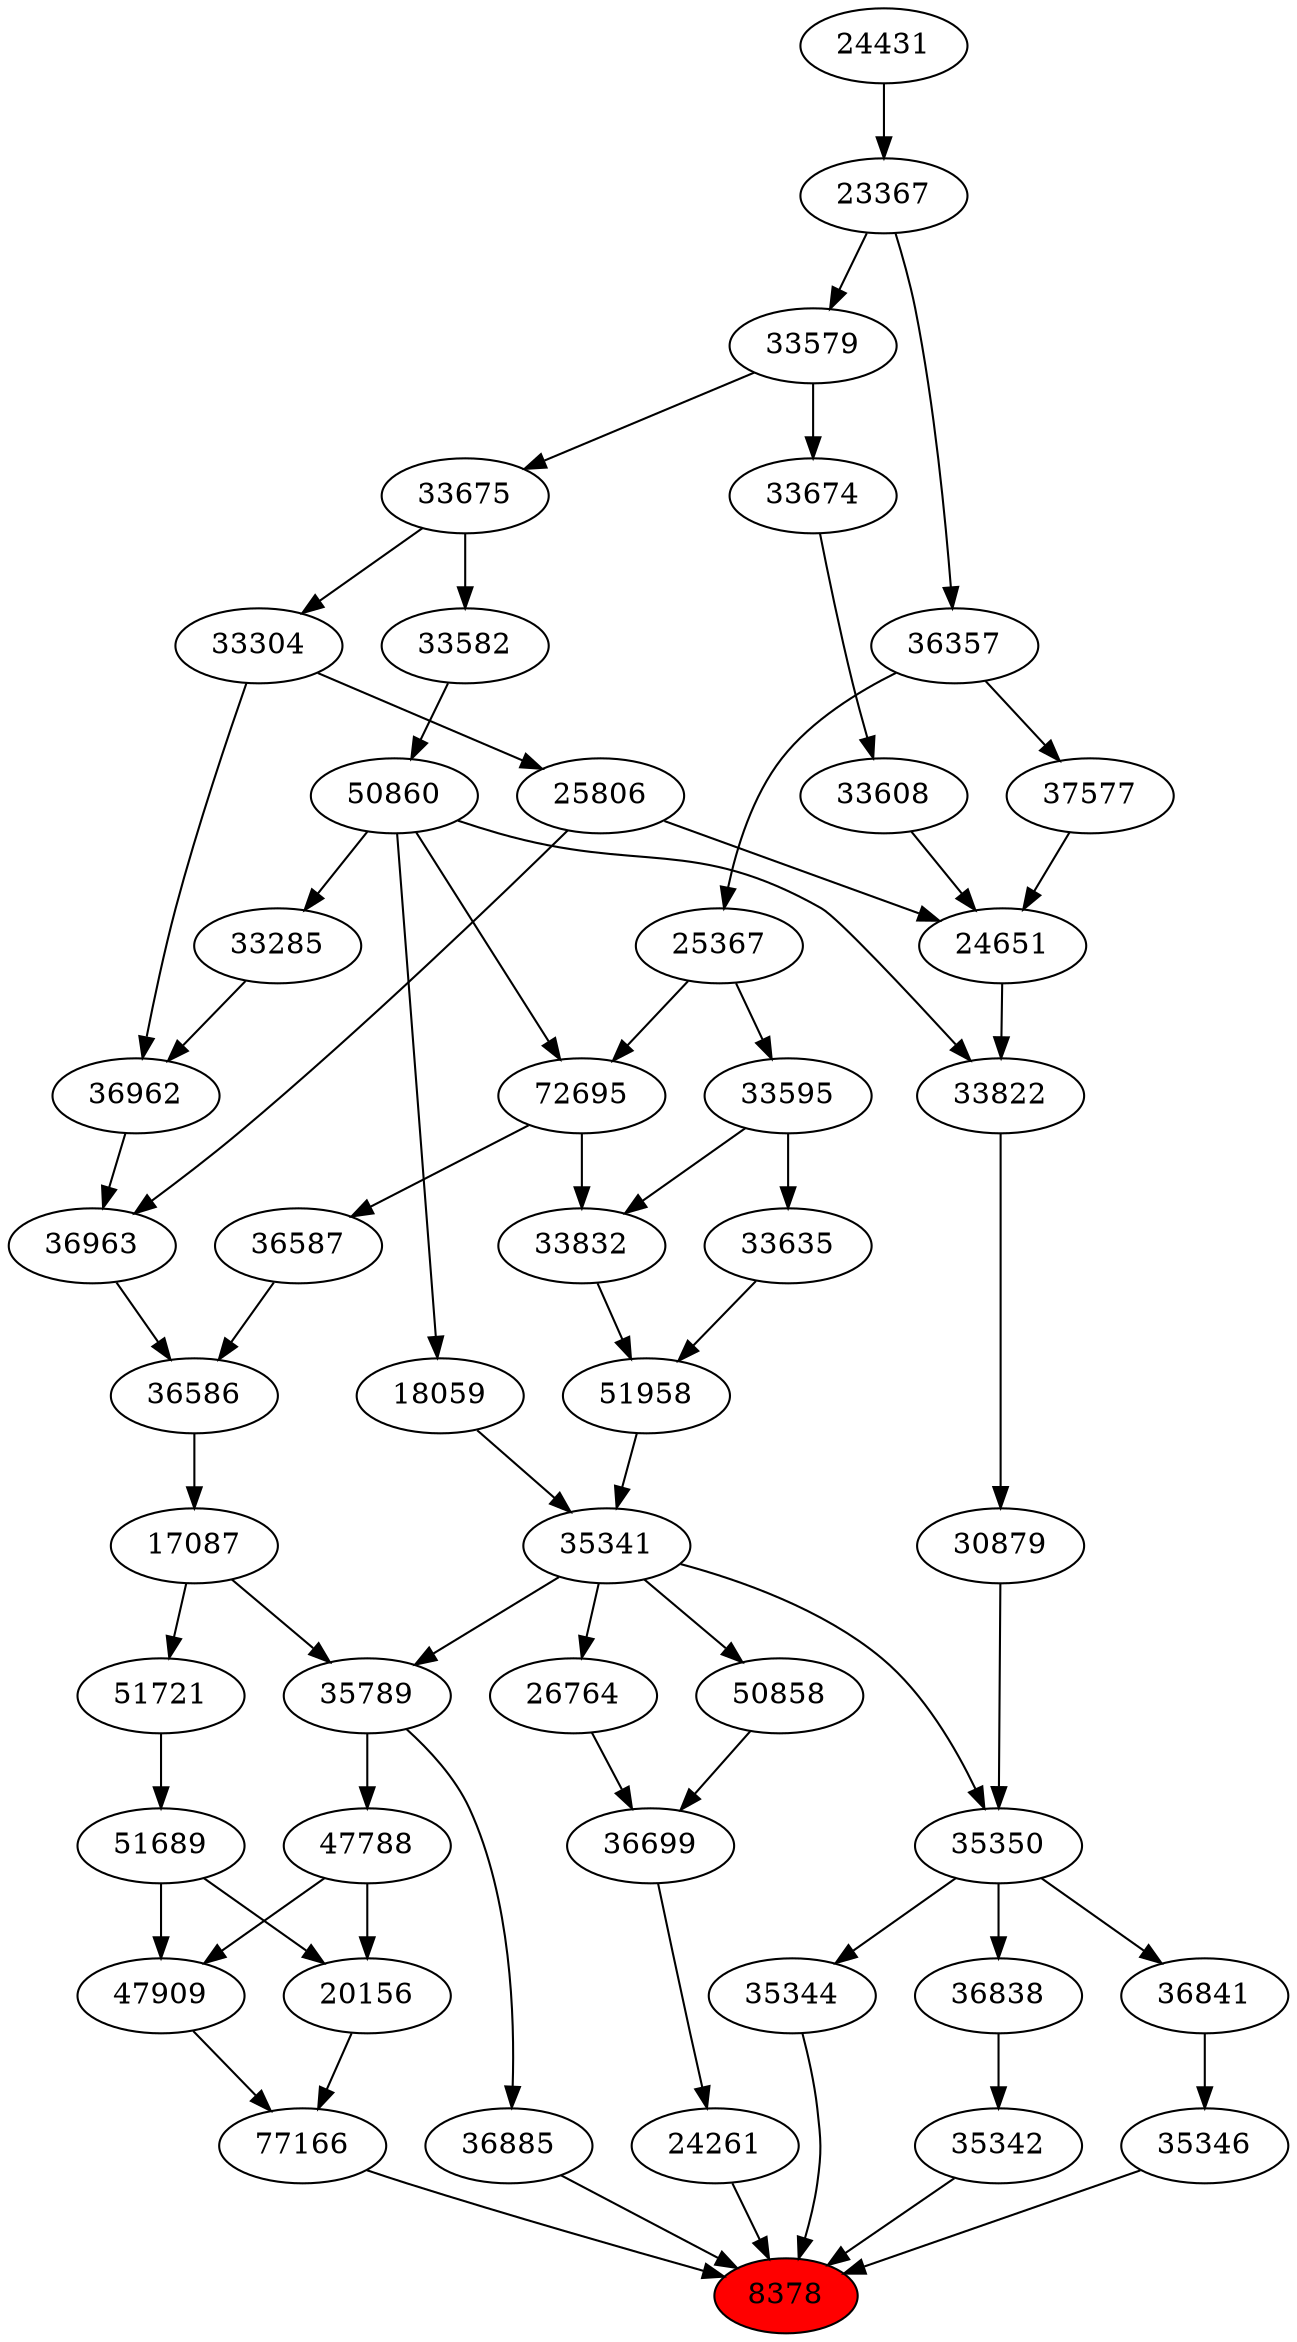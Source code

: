 strict digraph{ 
8378 [label="8378" fillcolor=red style=filled]
24261 -> 8378
35346 -> 8378
35344 -> 8378
35342 -> 8378
36885 -> 8378
77166 -> 8378
24261 [label="24261"]
36699 -> 24261
35346 [label="35346"]
36841 -> 35346
35344 [label="35344"]
35350 -> 35344
35342 [label="35342"]
36838 -> 35342
36885 [label="36885"]
35789 -> 36885
77166 [label="77166"]
20156 -> 77166
47909 -> 77166
36699 [label="36699"]
26764 -> 36699
50858 -> 36699
36841 [label="36841"]
35350 -> 36841
35350 [label="35350"]
30879 -> 35350
35341 -> 35350
36838 [label="36838"]
35350 -> 36838
35789 [label="35789"]
17087 -> 35789
35341 -> 35789
20156 [label="20156"]
47788 -> 20156
51689 -> 20156
47909 [label="47909"]
51689 -> 47909
47788 -> 47909
26764 [label="26764"]
35341 -> 26764
50858 [label="50858"]
35341 -> 50858
30879 [label="30879"]
33822 -> 30879
35341 [label="35341"]
51958 -> 35341
18059 -> 35341
17087 [label="17087"]
36586 -> 17087
47788 [label="47788"]
35789 -> 47788
51689 [label="51689"]
51721 -> 51689
33822 [label="33822"]
24651 -> 33822
50860 -> 33822
51958 [label="51958"]
33832 -> 51958
33635 -> 51958
18059 [label="18059"]
50860 -> 18059
36586 [label="36586"]
36587 -> 36586
36963 -> 36586
51721 [label="51721"]
17087 -> 51721
24651 [label="24651"]
25806 -> 24651
33608 -> 24651
37577 -> 24651
50860 [label="50860"]
33582 -> 50860
33832 [label="33832"]
72695 -> 33832
33595 -> 33832
33635 [label="33635"]
33595 -> 33635
36587 [label="36587"]
72695 -> 36587
36963 [label="36963"]
36962 -> 36963
25806 -> 36963
25806 [label="25806"]
33304 -> 25806
33608 [label="33608"]
33674 -> 33608
37577 [label="37577"]
36357 -> 37577
33582 [label="33582"]
33675 -> 33582
72695 [label="72695"]
50860 -> 72695
25367 -> 72695
33595 [label="33595"]
25367 -> 33595
36962 [label="36962"]
33285 -> 36962
33304 -> 36962
33304 [label="33304"]
33675 -> 33304
33674 [label="33674"]
33579 -> 33674
36357 [label="36357"]
23367 -> 36357
33675 [label="33675"]
33579 -> 33675
25367 [label="25367"]
36357 -> 25367
33285 [label="33285"]
50860 -> 33285
33579 [label="33579"]
23367 -> 33579
23367 [label="23367"]
24431 -> 23367
24431 [label="24431"]
}